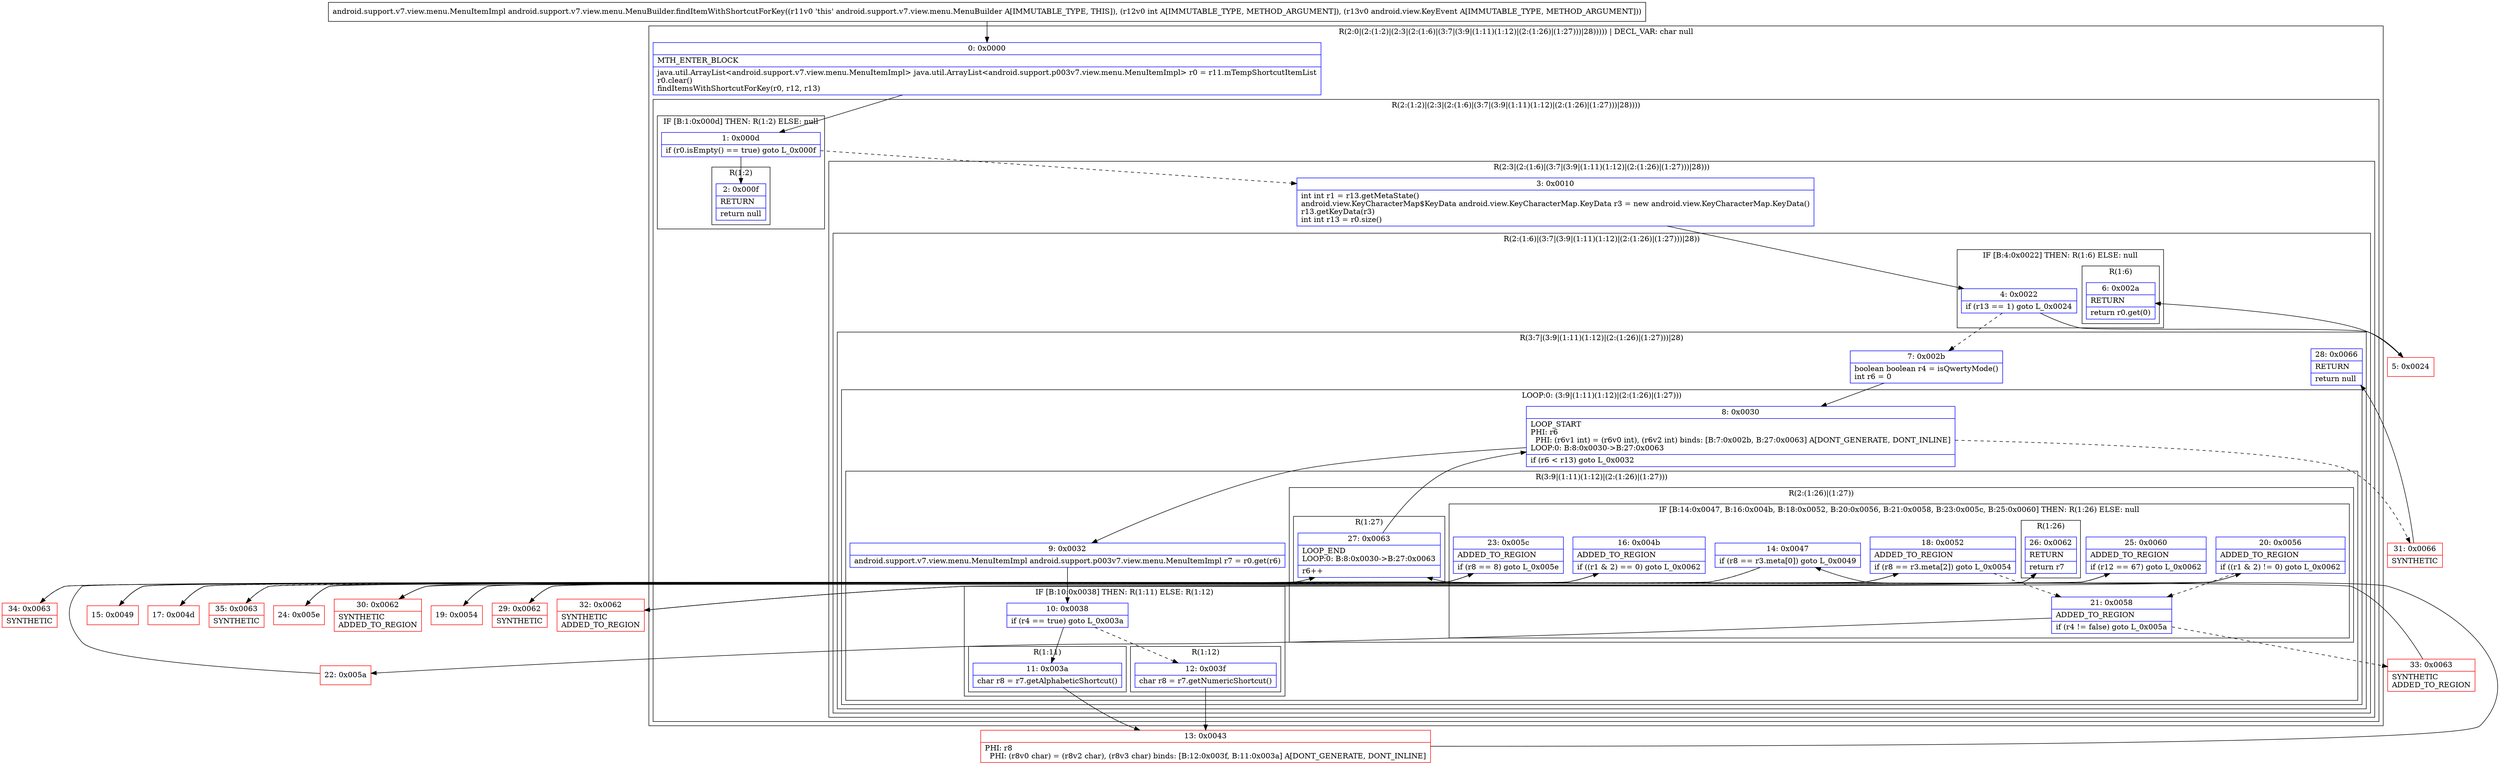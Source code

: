 digraph "CFG forandroid.support.v7.view.menu.MenuBuilder.findItemWithShortcutForKey(ILandroid\/view\/KeyEvent;)Landroid\/support\/v7\/view\/menu\/MenuItemImpl;" {
subgraph cluster_Region_1601692462 {
label = "R(2:0|(2:(1:2)|(2:3|(2:(1:6)|(3:7|(3:9|(1:11)(1:12)|(2:(1:26)|(1:27)))|28))))) | DECL_VAR: char null\l";
node [shape=record,color=blue];
Node_0 [shape=record,label="{0\:\ 0x0000|MTH_ENTER_BLOCK\l|java.util.ArrayList\<android.support.v7.view.menu.MenuItemImpl\> java.util.ArrayList\<android.support.p003v7.view.menu.MenuItemImpl\> r0 = r11.mTempShortcutItemList\lr0.clear()\lfindItemsWithShortcutForKey(r0, r12, r13)\l}"];
subgraph cluster_Region_1904607470 {
label = "R(2:(1:2)|(2:3|(2:(1:6)|(3:7|(3:9|(1:11)(1:12)|(2:(1:26)|(1:27)))|28))))";
node [shape=record,color=blue];
subgraph cluster_IfRegion_172598062 {
label = "IF [B:1:0x000d] THEN: R(1:2) ELSE: null";
node [shape=record,color=blue];
Node_1 [shape=record,label="{1\:\ 0x000d|if (r0.isEmpty() == true) goto L_0x000f\l}"];
subgraph cluster_Region_1134678285 {
label = "R(1:2)";
node [shape=record,color=blue];
Node_2 [shape=record,label="{2\:\ 0x000f|RETURN\l|return null\l}"];
}
}
subgraph cluster_Region_563800892 {
label = "R(2:3|(2:(1:6)|(3:7|(3:9|(1:11)(1:12)|(2:(1:26)|(1:27)))|28)))";
node [shape=record,color=blue];
Node_3 [shape=record,label="{3\:\ 0x0010|int int r1 = r13.getMetaState()\landroid.view.KeyCharacterMap$KeyData android.view.KeyCharacterMap.KeyData r3 = new android.view.KeyCharacterMap.KeyData()\lr13.getKeyData(r3)\lint int r13 = r0.size()\l}"];
subgraph cluster_Region_326698467 {
label = "R(2:(1:6)|(3:7|(3:9|(1:11)(1:12)|(2:(1:26)|(1:27)))|28))";
node [shape=record,color=blue];
subgraph cluster_IfRegion_604059811 {
label = "IF [B:4:0x0022] THEN: R(1:6) ELSE: null";
node [shape=record,color=blue];
Node_4 [shape=record,label="{4\:\ 0x0022|if (r13 == 1) goto L_0x0024\l}"];
subgraph cluster_Region_1974311059 {
label = "R(1:6)";
node [shape=record,color=blue];
Node_6 [shape=record,label="{6\:\ 0x002a|RETURN\l|return r0.get(0)\l}"];
}
}
subgraph cluster_Region_864067126 {
label = "R(3:7|(3:9|(1:11)(1:12)|(2:(1:26)|(1:27)))|28)";
node [shape=record,color=blue];
Node_7 [shape=record,label="{7\:\ 0x002b|boolean boolean r4 = isQwertyMode()\lint r6 = 0\l}"];
subgraph cluster_LoopRegion_1030837680 {
label = "LOOP:0: (3:9|(1:11)(1:12)|(2:(1:26)|(1:27)))";
node [shape=record,color=blue];
Node_8 [shape=record,label="{8\:\ 0x0030|LOOP_START\lPHI: r6 \l  PHI: (r6v1 int) = (r6v0 int), (r6v2 int) binds: [B:7:0x002b, B:27:0x0063] A[DONT_GENERATE, DONT_INLINE]\lLOOP:0: B:8:0x0030\-\>B:27:0x0063\l|if (r6 \< r13) goto L_0x0032\l}"];
subgraph cluster_Region_354642843 {
label = "R(3:9|(1:11)(1:12)|(2:(1:26)|(1:27)))";
node [shape=record,color=blue];
Node_9 [shape=record,label="{9\:\ 0x0032|android.support.v7.view.menu.MenuItemImpl android.support.p003v7.view.menu.MenuItemImpl r7 = r0.get(r6)\l}"];
subgraph cluster_IfRegion_1175912558 {
label = "IF [B:10:0x0038] THEN: R(1:11) ELSE: R(1:12)";
node [shape=record,color=blue];
Node_10 [shape=record,label="{10\:\ 0x0038|if (r4 == true) goto L_0x003a\l}"];
subgraph cluster_Region_1553328181 {
label = "R(1:11)";
node [shape=record,color=blue];
Node_11 [shape=record,label="{11\:\ 0x003a|char r8 = r7.getAlphabeticShortcut()\l}"];
}
subgraph cluster_Region_1800645823 {
label = "R(1:12)";
node [shape=record,color=blue];
Node_12 [shape=record,label="{12\:\ 0x003f|char r8 = r7.getNumericShortcut()\l}"];
}
}
subgraph cluster_Region_1231611494 {
label = "R(2:(1:26)|(1:27))";
node [shape=record,color=blue];
subgraph cluster_IfRegion_1387592386 {
label = "IF [B:14:0x0047, B:16:0x004b, B:18:0x0052, B:20:0x0056, B:21:0x0058, B:23:0x005c, B:25:0x0060] THEN: R(1:26) ELSE: null";
node [shape=record,color=blue];
Node_14 [shape=record,label="{14\:\ 0x0047|if (r8 == r3.meta[0]) goto L_0x0049\l}"];
Node_16 [shape=record,label="{16\:\ 0x004b|ADDED_TO_REGION\l|if ((r1 & 2) == 0) goto L_0x0062\l}"];
Node_18 [shape=record,label="{18\:\ 0x0052|ADDED_TO_REGION\l|if (r8 == r3.meta[2]) goto L_0x0054\l}"];
Node_20 [shape=record,label="{20\:\ 0x0056|ADDED_TO_REGION\l|if ((r1 & 2) != 0) goto L_0x0062\l}"];
Node_21 [shape=record,label="{21\:\ 0x0058|ADDED_TO_REGION\l|if (r4 != false) goto L_0x005a\l}"];
Node_23 [shape=record,label="{23\:\ 0x005c|ADDED_TO_REGION\l|if (r8 == 8) goto L_0x005e\l}"];
Node_25 [shape=record,label="{25\:\ 0x0060|ADDED_TO_REGION\l|if (r12 == 67) goto L_0x0062\l}"];
subgraph cluster_Region_364496331 {
label = "R(1:26)";
node [shape=record,color=blue];
Node_26 [shape=record,label="{26\:\ 0x0062|RETURN\l|return r7\l}"];
}
}
subgraph cluster_Region_1811868719 {
label = "R(1:27)";
node [shape=record,color=blue];
Node_27 [shape=record,label="{27\:\ 0x0063|LOOP_END\lLOOP:0: B:8:0x0030\-\>B:27:0x0063\l|r6++\l}"];
}
}
}
}
Node_28 [shape=record,label="{28\:\ 0x0066|RETURN\l|return null\l}"];
}
}
}
}
}
Node_5 [shape=record,color=red,label="{5\:\ 0x0024}"];
Node_13 [shape=record,color=red,label="{13\:\ 0x0043|PHI: r8 \l  PHI: (r8v0 char) = (r8v2 char), (r8v3 char) binds: [B:12:0x003f, B:11:0x003a] A[DONT_GENERATE, DONT_INLINE]\l}"];
Node_15 [shape=record,color=red,label="{15\:\ 0x0049}"];
Node_17 [shape=record,color=red,label="{17\:\ 0x004d}"];
Node_19 [shape=record,color=red,label="{19\:\ 0x0054}"];
Node_22 [shape=record,color=red,label="{22\:\ 0x005a}"];
Node_24 [shape=record,color=red,label="{24\:\ 0x005e}"];
Node_29 [shape=record,color=red,label="{29\:\ 0x0062|SYNTHETIC\l}"];
Node_30 [shape=record,color=red,label="{30\:\ 0x0062|SYNTHETIC\lADDED_TO_REGION\l}"];
Node_31 [shape=record,color=red,label="{31\:\ 0x0066|SYNTHETIC\l}"];
Node_32 [shape=record,color=red,label="{32\:\ 0x0062|SYNTHETIC\lADDED_TO_REGION\l}"];
Node_33 [shape=record,color=red,label="{33\:\ 0x0063|SYNTHETIC\lADDED_TO_REGION\l}"];
Node_34 [shape=record,color=red,label="{34\:\ 0x0063|SYNTHETIC\l}"];
Node_35 [shape=record,color=red,label="{35\:\ 0x0063|SYNTHETIC\l}"];
MethodNode[shape=record,label="{android.support.v7.view.menu.MenuItemImpl android.support.v7.view.menu.MenuBuilder.findItemWithShortcutForKey((r11v0 'this' android.support.v7.view.menu.MenuBuilder A[IMMUTABLE_TYPE, THIS]), (r12v0 int A[IMMUTABLE_TYPE, METHOD_ARGUMENT]), (r13v0 android.view.KeyEvent A[IMMUTABLE_TYPE, METHOD_ARGUMENT])) }"];
MethodNode -> Node_0;
Node_0 -> Node_1;
Node_1 -> Node_2;
Node_1 -> Node_3[style=dashed];
Node_3 -> Node_4;
Node_4 -> Node_5;
Node_4 -> Node_7[style=dashed];
Node_7 -> Node_8;
Node_8 -> Node_9;
Node_8 -> Node_31[style=dashed];
Node_9 -> Node_10;
Node_10 -> Node_11;
Node_10 -> Node_12[style=dashed];
Node_11 -> Node_13;
Node_12 -> Node_13;
Node_14 -> Node_15;
Node_14 -> Node_17[style=dashed];
Node_16 -> Node_17[style=dashed];
Node_16 -> Node_30;
Node_18 -> Node_19;
Node_18 -> Node_21[style=dashed];
Node_20 -> Node_21[style=dashed];
Node_20 -> Node_32;
Node_21 -> Node_22;
Node_21 -> Node_33[style=dashed];
Node_23 -> Node_24;
Node_23 -> Node_34[style=dashed];
Node_25 -> Node_29;
Node_25 -> Node_35[style=dashed];
Node_27 -> Node_8;
Node_5 -> Node_6;
Node_13 -> Node_14;
Node_15 -> Node_16;
Node_17 -> Node_18;
Node_19 -> Node_20;
Node_22 -> Node_23;
Node_24 -> Node_25;
Node_29 -> Node_26;
Node_30 -> Node_26;
Node_31 -> Node_28;
Node_32 -> Node_26;
Node_33 -> Node_27;
Node_34 -> Node_27;
Node_35 -> Node_27;
}

